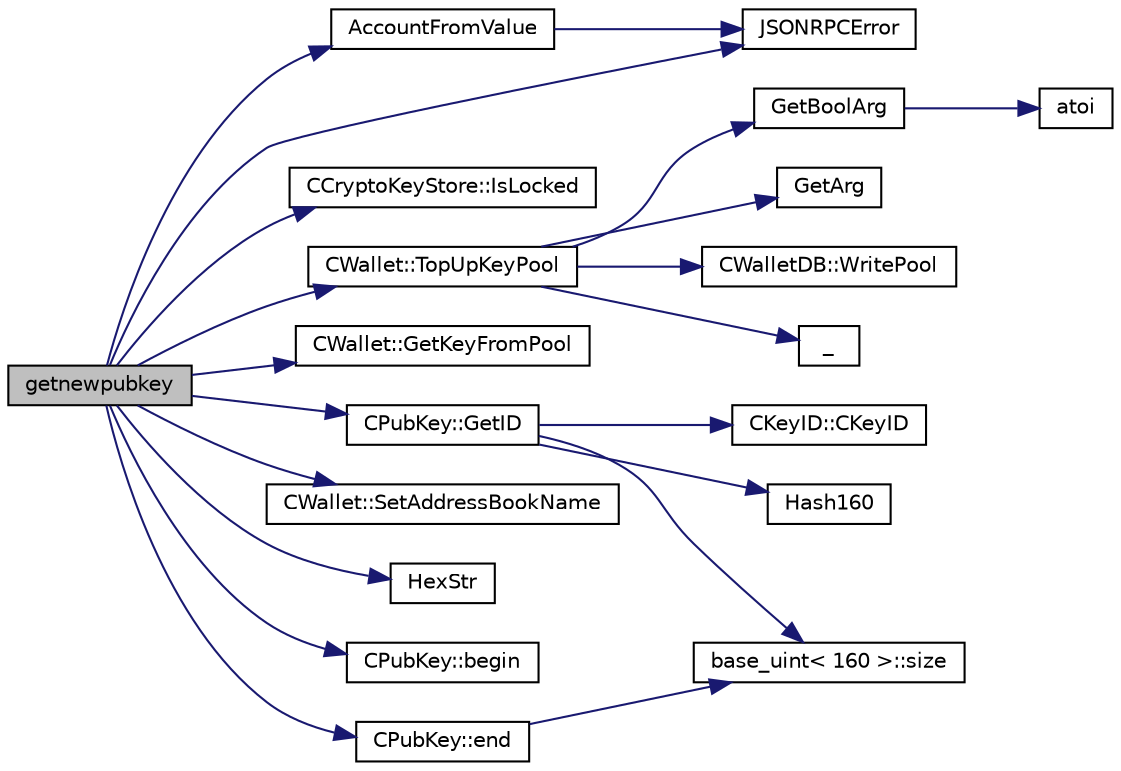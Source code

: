 digraph "getnewpubkey"
{
  edge [fontname="Helvetica",fontsize="10",labelfontname="Helvetica",labelfontsize="10"];
  node [fontname="Helvetica",fontsize="10",shape=record];
  rankdir="LR";
  Node362 [label="getnewpubkey",height=0.2,width=0.4,color="black", fillcolor="grey75", style="filled", fontcolor="black"];
  Node362 -> Node363 [color="midnightblue",fontsize="10",style="solid",fontname="Helvetica"];
  Node363 [label="AccountFromValue",height=0.2,width=0.4,color="black", fillcolor="white", style="filled",URL="$df/d1d/rpcwallet_8cpp.html#a3039648e370837eb1e7b4dc669f3ef0f"];
  Node363 -> Node364 [color="midnightblue",fontsize="10",style="solid",fontname="Helvetica"];
  Node364 [label="JSONRPCError",height=0.2,width=0.4,color="black", fillcolor="white", style="filled",URL="$d2/d30/rpcprotocol_8cpp.html#a17b1bb111ab339efc951929834766039"];
  Node362 -> Node365 [color="midnightblue",fontsize="10",style="solid",fontname="Helvetica"];
  Node365 [label="CCryptoKeyStore::IsLocked",height=0.2,width=0.4,color="black", fillcolor="white", style="filled",URL="$db/dad/class_c_crypto_key_store.html#a52919fa284a3aa10f1b4bd6018b6dbee"];
  Node362 -> Node366 [color="midnightblue",fontsize="10",style="solid",fontname="Helvetica"];
  Node366 [label="CWallet::TopUpKeyPool",height=0.2,width=0.4,color="black", fillcolor="white", style="filled",URL="$d2/de5/class_c_wallet.html#aeeeca131336b2ec20cede9a2fccc203a"];
  Node366 -> Node367 [color="midnightblue",fontsize="10",style="solid",fontname="Helvetica"];
  Node367 [label="GetBoolArg",height=0.2,width=0.4,color="black", fillcolor="white", style="filled",URL="$df/d2d/util_8cpp.html#a64d956f1dda7f9a80ab5d594532b906d",tooltip="Return boolean argument or default value. "];
  Node367 -> Node368 [color="midnightblue",fontsize="10",style="solid",fontname="Helvetica"];
  Node368 [label="atoi",height=0.2,width=0.4,color="black", fillcolor="white", style="filled",URL="$d8/d3c/util_8h.html#aa5ce96ec36f4413f820cec9c1831c070"];
  Node366 -> Node369 [color="midnightblue",fontsize="10",style="solid",fontname="Helvetica"];
  Node369 [label="GetArg",height=0.2,width=0.4,color="black", fillcolor="white", style="filled",URL="$df/d2d/util_8cpp.html#a24f685720bf40370e5bd2a192ad50cd8",tooltip="Return string argument or default value. "];
  Node366 -> Node370 [color="midnightblue",fontsize="10",style="solid",fontname="Helvetica"];
  Node370 [label="CWalletDB::WritePool",height=0.2,width=0.4,color="black", fillcolor="white", style="filled",URL="$d4/d90/class_c_wallet_d_b.html#ad43630ad28a68c3e8b1a633f09aa0964"];
  Node366 -> Node371 [color="midnightblue",fontsize="10",style="solid",fontname="Helvetica"];
  Node371 [label="_",height=0.2,width=0.4,color="black", fillcolor="white", style="filled",URL="$d9/d6d/ui__interface_8h.html#aad133bb6103b53cebf03fd01e2f11ba1",tooltip="Translation function: Call Translate signal on UI interface, which returns a boost::optional result..."];
  Node362 -> Node372 [color="midnightblue",fontsize="10",style="solid",fontname="Helvetica"];
  Node372 [label="CWallet::GetKeyFromPool",height=0.2,width=0.4,color="black", fillcolor="white", style="filled",URL="$d2/de5/class_c_wallet.html#a18549ec5c472c003afc4794daeb9adfd"];
  Node362 -> Node364 [color="midnightblue",fontsize="10",style="solid",fontname="Helvetica"];
  Node362 -> Node373 [color="midnightblue",fontsize="10",style="solid",fontname="Helvetica"];
  Node373 [label="CPubKey::GetID",height=0.2,width=0.4,color="black", fillcolor="white", style="filled",URL="$da/d4e/class_c_pub_key.html#a2675f7e6f72eff68e7a5227289feb021"];
  Node373 -> Node374 [color="midnightblue",fontsize="10",style="solid",fontname="Helvetica"];
  Node374 [label="CKeyID::CKeyID",height=0.2,width=0.4,color="black", fillcolor="white", style="filled",URL="$dd/d88/class_c_key_i_d.html#a01dbd3c37820a2ffe89d106c6a7cf53d"];
  Node373 -> Node375 [color="midnightblue",fontsize="10",style="solid",fontname="Helvetica"];
  Node375 [label="Hash160",height=0.2,width=0.4,color="black", fillcolor="white", style="filled",URL="$db/dfb/hash_8h.html#a4490f70ddae16e9e48460a0416a48a6b"];
  Node373 -> Node376 [color="midnightblue",fontsize="10",style="solid",fontname="Helvetica"];
  Node376 [label="base_uint\< 160 \>::size",height=0.2,width=0.4,color="black", fillcolor="white", style="filled",URL="$da/df7/classbase__uint.html#a1f49b034e686269601ea89b0319b8004"];
  Node362 -> Node377 [color="midnightblue",fontsize="10",style="solid",fontname="Helvetica"];
  Node377 [label="CWallet::SetAddressBookName",height=0.2,width=0.4,color="black", fillcolor="white", style="filled",URL="$d2/de5/class_c_wallet.html#a95d2dd3693db562aa11afbecf33e1276"];
  Node362 -> Node378 [color="midnightblue",fontsize="10",style="solid",fontname="Helvetica"];
  Node378 [label="HexStr",height=0.2,width=0.4,color="black", fillcolor="white", style="filled",URL="$d8/d3c/util_8h.html#ace13a819ca4e98c22847d26b3b357e75"];
  Node362 -> Node379 [color="midnightblue",fontsize="10",style="solid",fontname="Helvetica"];
  Node379 [label="CPubKey::begin",height=0.2,width=0.4,color="black", fillcolor="white", style="filled",URL="$da/d4e/class_c_pub_key.html#a859ab9909d68092d6d4fc739237ab358"];
  Node362 -> Node380 [color="midnightblue",fontsize="10",style="solid",fontname="Helvetica"];
  Node380 [label="CPubKey::end",height=0.2,width=0.4,color="black", fillcolor="white", style="filled",URL="$da/d4e/class_c_pub_key.html#a1d6fb1ec2b45fb229f549215d6a23dbc"];
  Node380 -> Node376 [color="midnightblue",fontsize="10",style="solid",fontname="Helvetica"];
}
